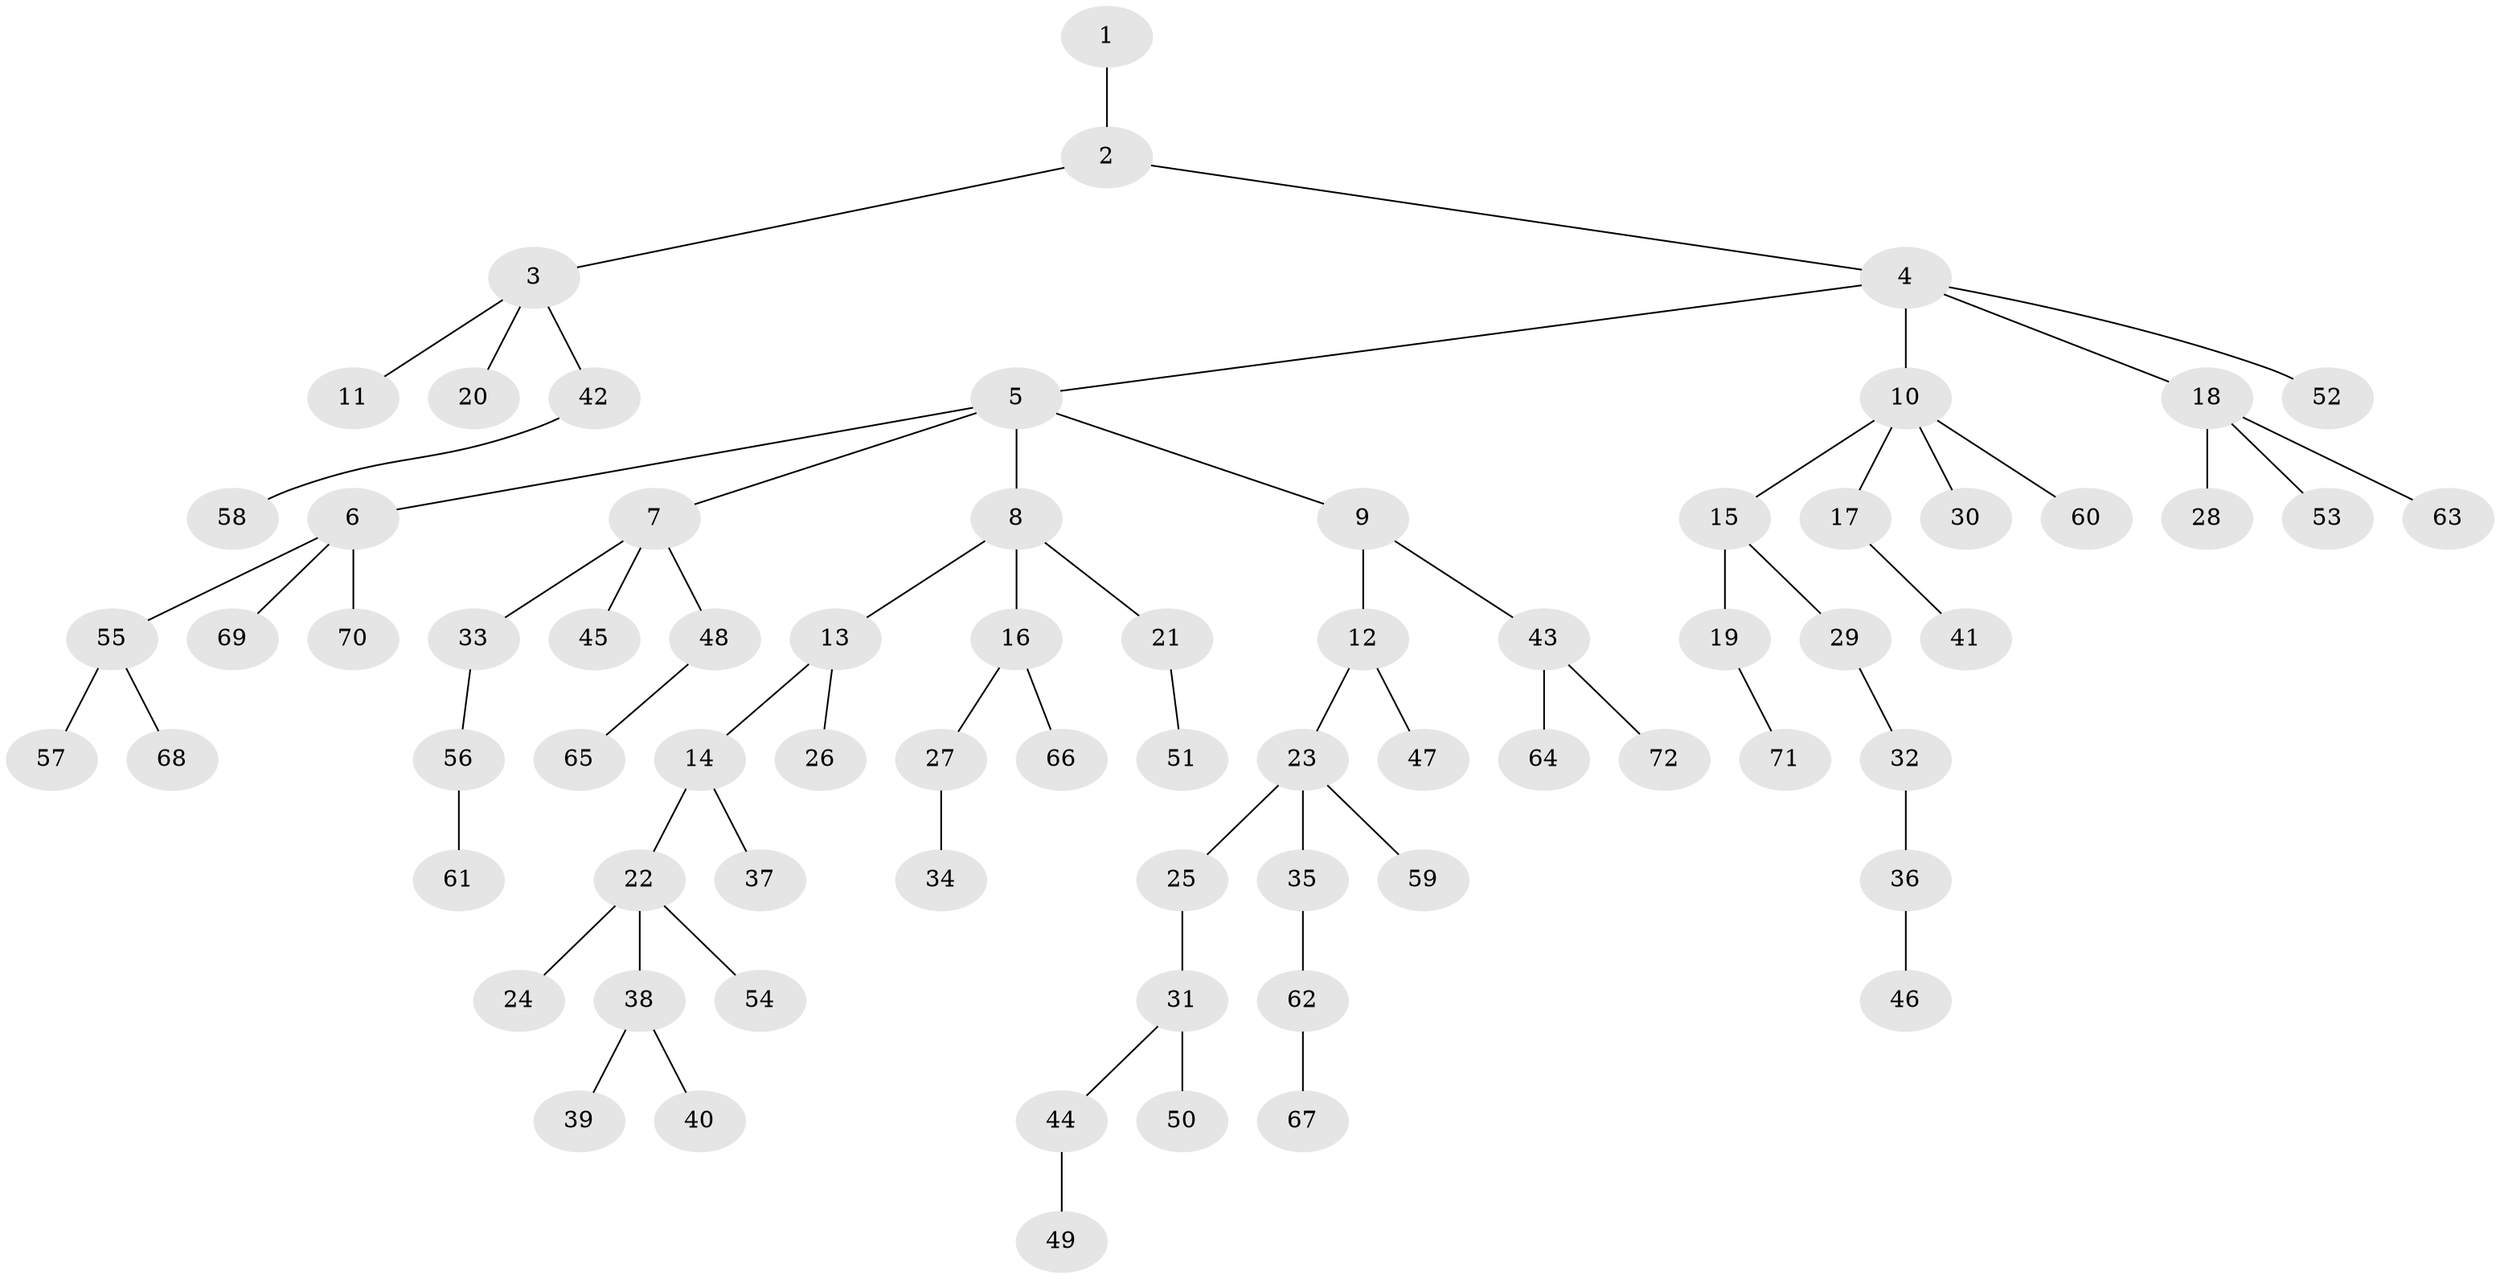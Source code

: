 // Generated by graph-tools (version 1.1) at 2025/02/03/09/25 03:02:23]
// undirected, 72 vertices, 71 edges
graph export_dot {
graph [start="1"]
  node [color=gray90,style=filled];
  1;
  2;
  3;
  4;
  5;
  6;
  7;
  8;
  9;
  10;
  11;
  12;
  13;
  14;
  15;
  16;
  17;
  18;
  19;
  20;
  21;
  22;
  23;
  24;
  25;
  26;
  27;
  28;
  29;
  30;
  31;
  32;
  33;
  34;
  35;
  36;
  37;
  38;
  39;
  40;
  41;
  42;
  43;
  44;
  45;
  46;
  47;
  48;
  49;
  50;
  51;
  52;
  53;
  54;
  55;
  56;
  57;
  58;
  59;
  60;
  61;
  62;
  63;
  64;
  65;
  66;
  67;
  68;
  69;
  70;
  71;
  72;
  1 -- 2;
  2 -- 3;
  2 -- 4;
  3 -- 11;
  3 -- 20;
  3 -- 42;
  4 -- 5;
  4 -- 10;
  4 -- 18;
  4 -- 52;
  5 -- 6;
  5 -- 7;
  5 -- 8;
  5 -- 9;
  6 -- 55;
  6 -- 69;
  6 -- 70;
  7 -- 33;
  7 -- 45;
  7 -- 48;
  8 -- 13;
  8 -- 16;
  8 -- 21;
  9 -- 12;
  9 -- 43;
  10 -- 15;
  10 -- 17;
  10 -- 30;
  10 -- 60;
  12 -- 23;
  12 -- 47;
  13 -- 14;
  13 -- 26;
  14 -- 22;
  14 -- 37;
  15 -- 19;
  15 -- 29;
  16 -- 27;
  16 -- 66;
  17 -- 41;
  18 -- 28;
  18 -- 53;
  18 -- 63;
  19 -- 71;
  21 -- 51;
  22 -- 24;
  22 -- 38;
  22 -- 54;
  23 -- 25;
  23 -- 35;
  23 -- 59;
  25 -- 31;
  27 -- 34;
  29 -- 32;
  31 -- 44;
  31 -- 50;
  32 -- 36;
  33 -- 56;
  35 -- 62;
  36 -- 46;
  38 -- 39;
  38 -- 40;
  42 -- 58;
  43 -- 64;
  43 -- 72;
  44 -- 49;
  48 -- 65;
  55 -- 57;
  55 -- 68;
  56 -- 61;
  62 -- 67;
}
